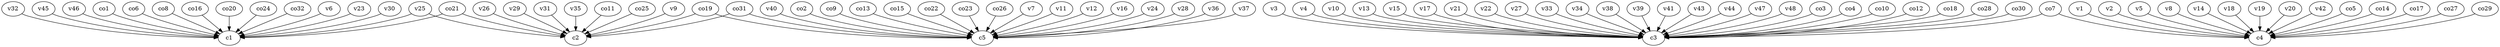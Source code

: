 strict digraph  {
c1;
c2;
c3;
c4;
c5;
v1;
v2;
v3;
v4;
v5;
v6;
v7;
v8;
v9;
v10;
v11;
v12;
v13;
v14;
v15;
v16;
v17;
v18;
v19;
v20;
v21;
v22;
v23;
v24;
v25;
v26;
v27;
v28;
v29;
v30;
v31;
v32;
v33;
v34;
v35;
v36;
v37;
v38;
v39;
v40;
v41;
v42;
v43;
v44;
v45;
v46;
v47;
v48;
co1;
co2;
co3;
co4;
co5;
co6;
co7;
co8;
co9;
co10;
co11;
co12;
co13;
co14;
co15;
co16;
co17;
co18;
co19;
co20;
co21;
co22;
co23;
co24;
co25;
co26;
co27;
co28;
co29;
co30;
co31;
co32;
v1 -> c4  [weight=1];
v2 -> c4  [weight=1];
v3 -> c3  [weight=1];
v4 -> c3  [weight=1];
v5 -> c4  [weight=1];
v6 -> c1  [weight=1];
v7 -> c5  [weight=1];
v8 -> c4  [weight=1];
v9 -> c2  [weight=1];
v10 -> c3  [weight=1];
v11 -> c5  [weight=1];
v12 -> c5  [weight=1];
v13 -> c3  [weight=1];
v14 -> c4  [weight=1];
v15 -> c3  [weight=1];
v16 -> c5  [weight=1];
v17 -> c3  [weight=1];
v18 -> c4  [weight=1];
v19 -> c4  [weight=1];
v20 -> c4  [weight=1];
v21 -> c3  [weight=1];
v22 -> c3  [weight=1];
v23 -> c1  [weight=1];
v24 -> c5  [weight=1];
v25 -> c1  [weight=1];
v25 -> c2  [weight=1];
v26 -> c2  [weight=1];
v27 -> c3  [weight=1];
v28 -> c5  [weight=1];
v29 -> c2  [weight=1];
v30 -> c1  [weight=1];
v31 -> c2  [weight=1];
v32 -> c1  [weight=1];
v33 -> c3  [weight=1];
v34 -> c3  [weight=1];
v35 -> c2  [weight=1];
v36 -> c5  [weight=1];
v37 -> c5  [weight=1];
v38 -> c3  [weight=1];
v39 -> c3  [weight=1];
v40 -> c5  [weight=1];
v41 -> c3  [weight=1];
v42 -> c4  [weight=1];
v43 -> c3  [weight=1];
v44 -> c3  [weight=1];
v45 -> c1  [weight=1];
v46 -> c1  [weight=1];
v47 -> c3  [weight=1];
v48 -> c3  [weight=1];
co1 -> c1  [weight=1];
co2 -> c5  [weight=1];
co3 -> c3  [weight=1];
co4 -> c3  [weight=1];
co5 -> c4  [weight=1];
co6 -> c1  [weight=1];
co7 -> c4  [weight=1];
co7 -> c3  [weight=1];
co8 -> c1  [weight=1];
co9 -> c5  [weight=1];
co10 -> c3  [weight=1];
co11 -> c2  [weight=1];
co12 -> c3  [weight=1];
co13 -> c5  [weight=1];
co14 -> c4  [weight=1];
co15 -> c5  [weight=1];
co16 -> c1  [weight=1];
co17 -> c4  [weight=1];
co18 -> c3  [weight=1];
co19 -> c5  [weight=1];
co19 -> c2  [weight=1];
co20 -> c1  [weight=1];
co21 -> c1  [weight=1];
co21 -> c2  [weight=1];
co22 -> c5  [weight=1];
co23 -> c5  [weight=1];
co24 -> c1  [weight=1];
co25 -> c2  [weight=1];
co26 -> c5  [weight=1];
co27 -> c4  [weight=1];
co28 -> c3  [weight=1];
co29 -> c4  [weight=1];
co30 -> c3  [weight=1];
co31 -> c5  [weight=1];
co31 -> c2  [weight=1];
co32 -> c1  [weight=1];
}
